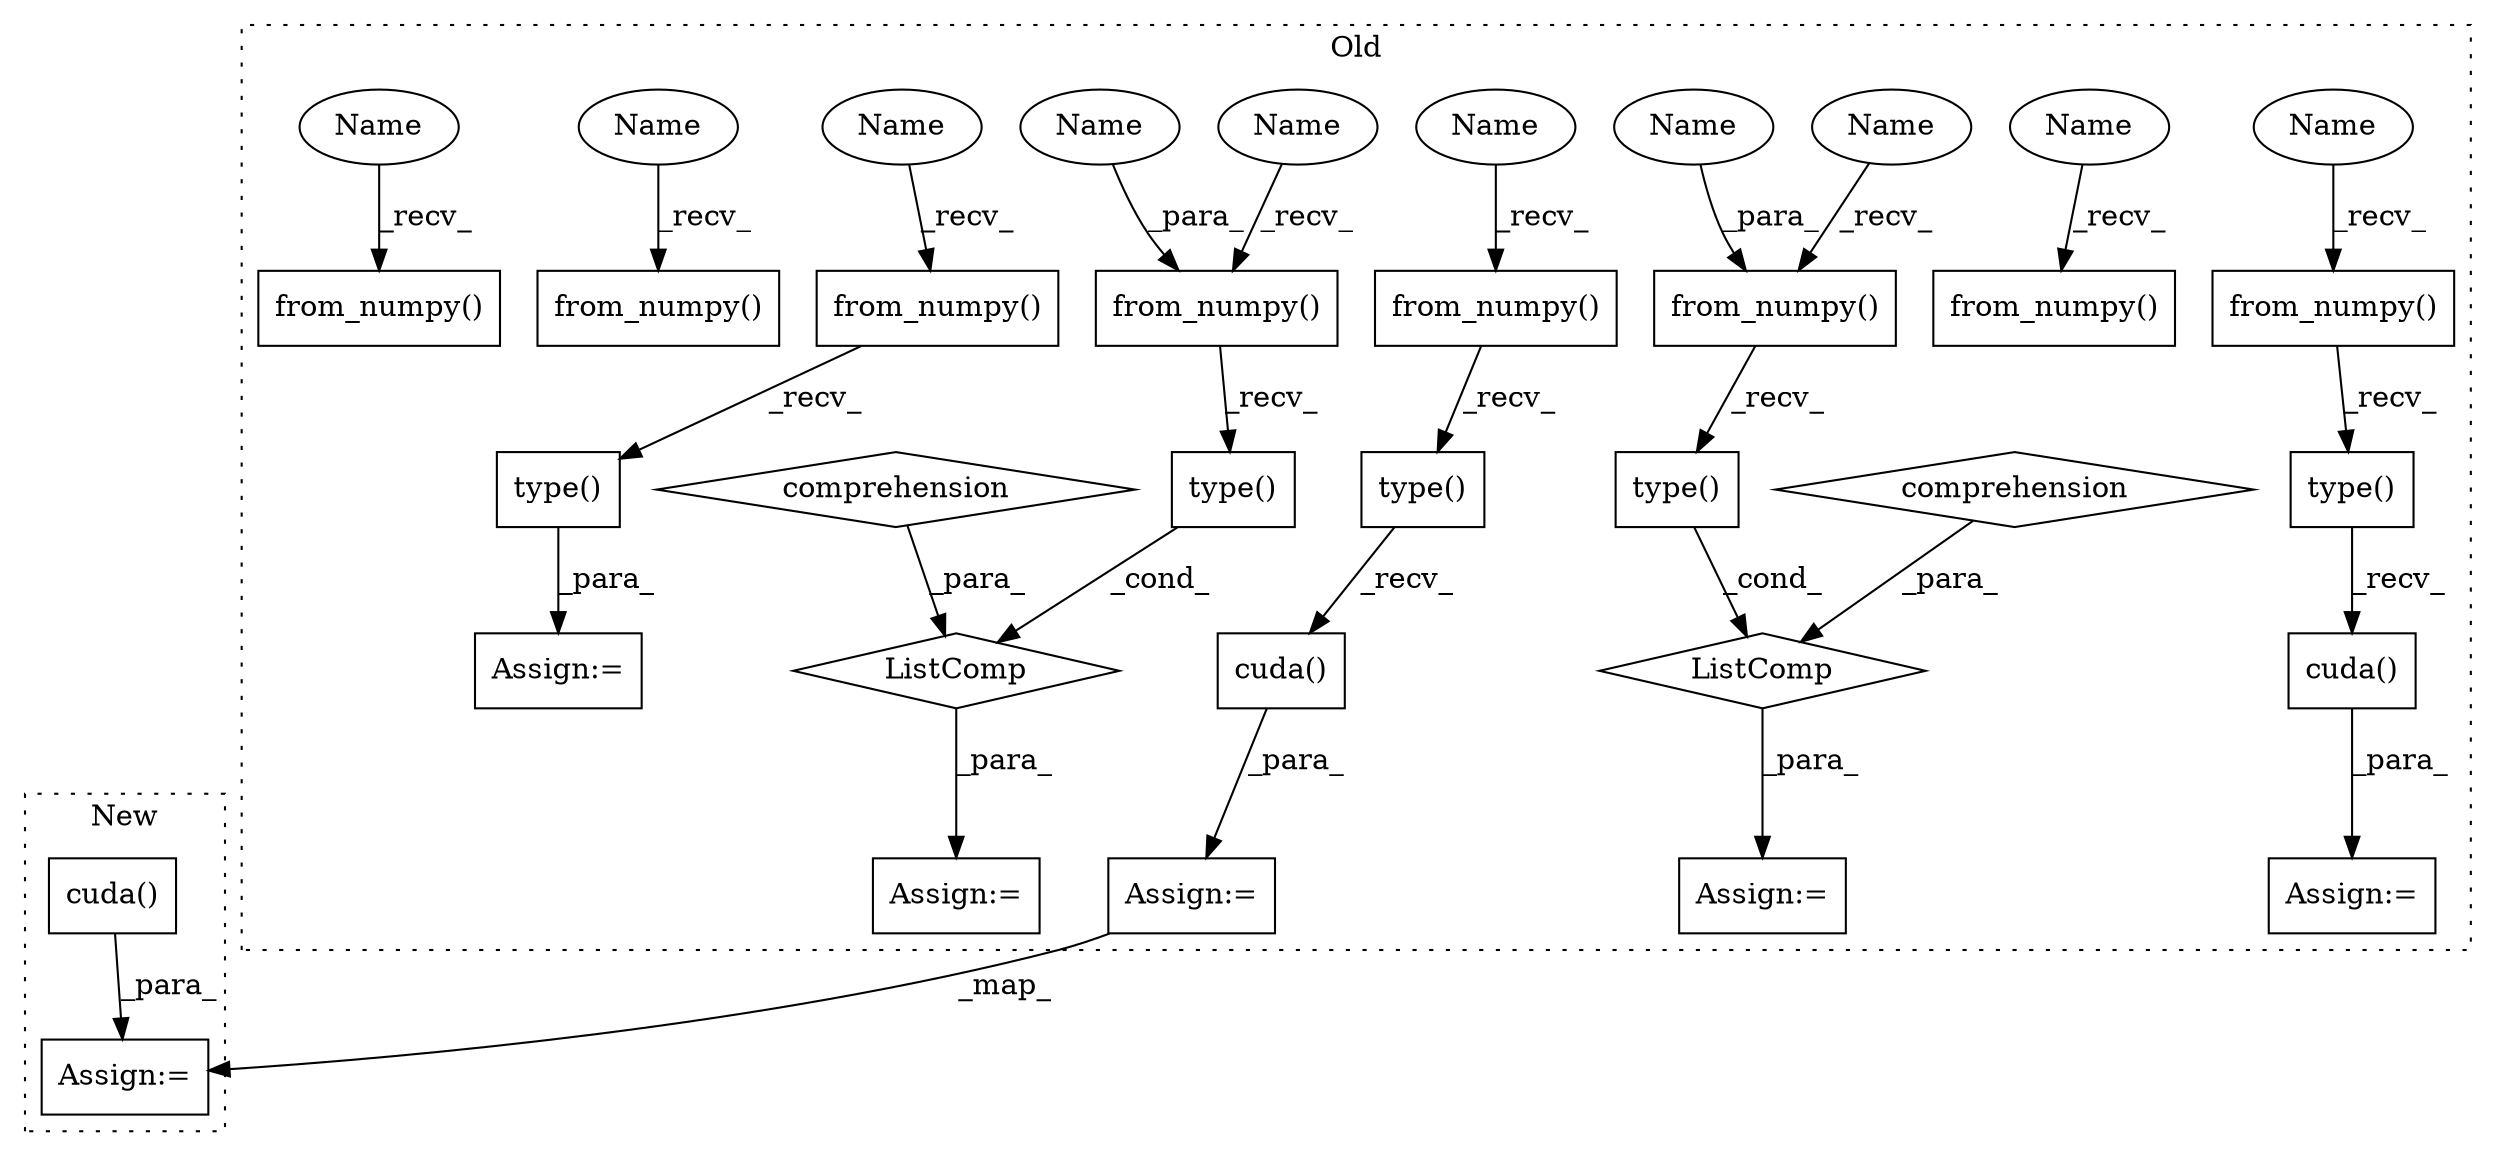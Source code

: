 digraph G {
subgraph cluster0 {
1 [label="type()" a="75" s="815,859" l="27,1" shape="box"];
3 [label="from_numpy()" a="75" s="815,835" l="17,1" shape="box"];
4 [label="comprehension" a="45" s="868" l="3" shape="diamond"];
5 [label="ListComp" a="106" s="814" l="73" shape="diamond"];
6 [label="from_numpy()" a="75" s="1011,1031" l="17,1" shape="box"];
7 [label="type()" a="75" s="1011,1055" l="27,1" shape="box"];
8 [label="comprehension" a="45" s="1057" l="3" shape="diamond"];
9 [label="from_numpy()" a="75" s="731,754" l="17,1" shape="box"];
10 [label="type()" a="75" s="731,778" l="30,1" shape="box"];
11 [label="from_numpy()" a="75" s="3489,3509" l="17,1" shape="box"];
12 [label="type()" a="75" s="3489,3533" l="27,1" shape="box"];
13 [label="from_numpy()" a="75" s="3405,3428" l="17,1" shape="box"];
14 [label="type()" a="75" s="3405,3452" l="30,1" shape="box"];
15 [label="from_numpy()" a="75" s="934,957" l="17,1" shape="box"];
16 [label="ListComp" a="106" s="1010" l="66" shape="diamond"];
17 [label="from_numpy()" a="75" s="3608,3631" l="17,1" shape="box"];
18 [label="Assign:=" a="68" s="727" l="4" shape="box"];
19 [label="from_numpy()" a="75" s="3685,3705" l="17,1" shape="box"];
20 [label="Assign:=" a="68" s="811" l="3" shape="box"];
21 [label="Assign:=" a="68" s="1007" l="3" shape="box"];
22 [label="Assign:=" a="68" s="3401" l="4" shape="box"];
23 [label="cuda()" a="75" s="3489" l="52" shape="box"];
24 [label="Assign:=" a="68" s="3485" l="3" shape="box"];
26 [label="cuda()" a="75" s="3405" l="55" shape="box"];
27 [label="Name" a="87" s="1011" l="5" shape="ellipse"];
28 [label="Name" a="87" s="3405" l="5" shape="ellipse"];
29 [label="Name" a="87" s="3608" l="5" shape="ellipse"];
30 [label="Name" a="87" s="815" l="5" shape="ellipse"];
31 [label="Name" a="87" s="3489" l="5" shape="ellipse"];
32 [label="Name" a="87" s="731" l="5" shape="ellipse"];
33 [label="Name" a="87" s="934" l="5" shape="ellipse"];
34 [label="Name" a="87" s="3685" l="5" shape="ellipse"];
35 [label="Name" a="87" s="1028" l="3" shape="ellipse"];
36 [label="Name" a="87" s="832" l="3" shape="ellipse"];
label = "Old";
style="dotted";
}
subgraph cluster1 {
2 [label="cuda()" a="75" s="773" l="10" shape="box"];
25 [label="Assign:=" a="68" s="769" l="3" shape="box"];
label = "New";
style="dotted";
}
1 -> 5 [label="_cond_"];
2 -> 25 [label="_para_"];
3 -> 1 [label="_recv_"];
4 -> 5 [label="_para_"];
5 -> 20 [label="_para_"];
6 -> 7 [label="_recv_"];
7 -> 16 [label="_cond_"];
8 -> 16 [label="_para_"];
9 -> 10 [label="_recv_"];
10 -> 18 [label="_para_"];
11 -> 12 [label="_recv_"];
12 -> 23 [label="_recv_"];
13 -> 14 [label="_recv_"];
14 -> 26 [label="_recv_"];
16 -> 21 [label="_para_"];
23 -> 24 [label="_para_"];
24 -> 25 [label="_map_"];
26 -> 22 [label="_para_"];
27 -> 6 [label="_recv_"];
28 -> 13 [label="_recv_"];
29 -> 17 [label="_recv_"];
30 -> 3 [label="_recv_"];
31 -> 11 [label="_recv_"];
32 -> 9 [label="_recv_"];
33 -> 15 [label="_recv_"];
34 -> 19 [label="_recv_"];
35 -> 6 [label="_para_"];
36 -> 3 [label="_para_"];
}